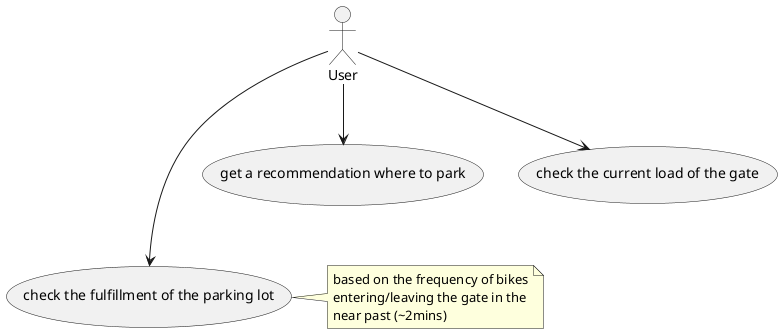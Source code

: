 @startuml

(check the fulfillment of the parking lot) as (fulfillment)

User --> (get a recommendation where to park)
User ---> (fulfillment)
User --> (check the current load of the gate)

note right of (fulfillment)
based on the frequency of bikes
entering/leaving the gate in the
near past (~2mins)
end note

@enduml